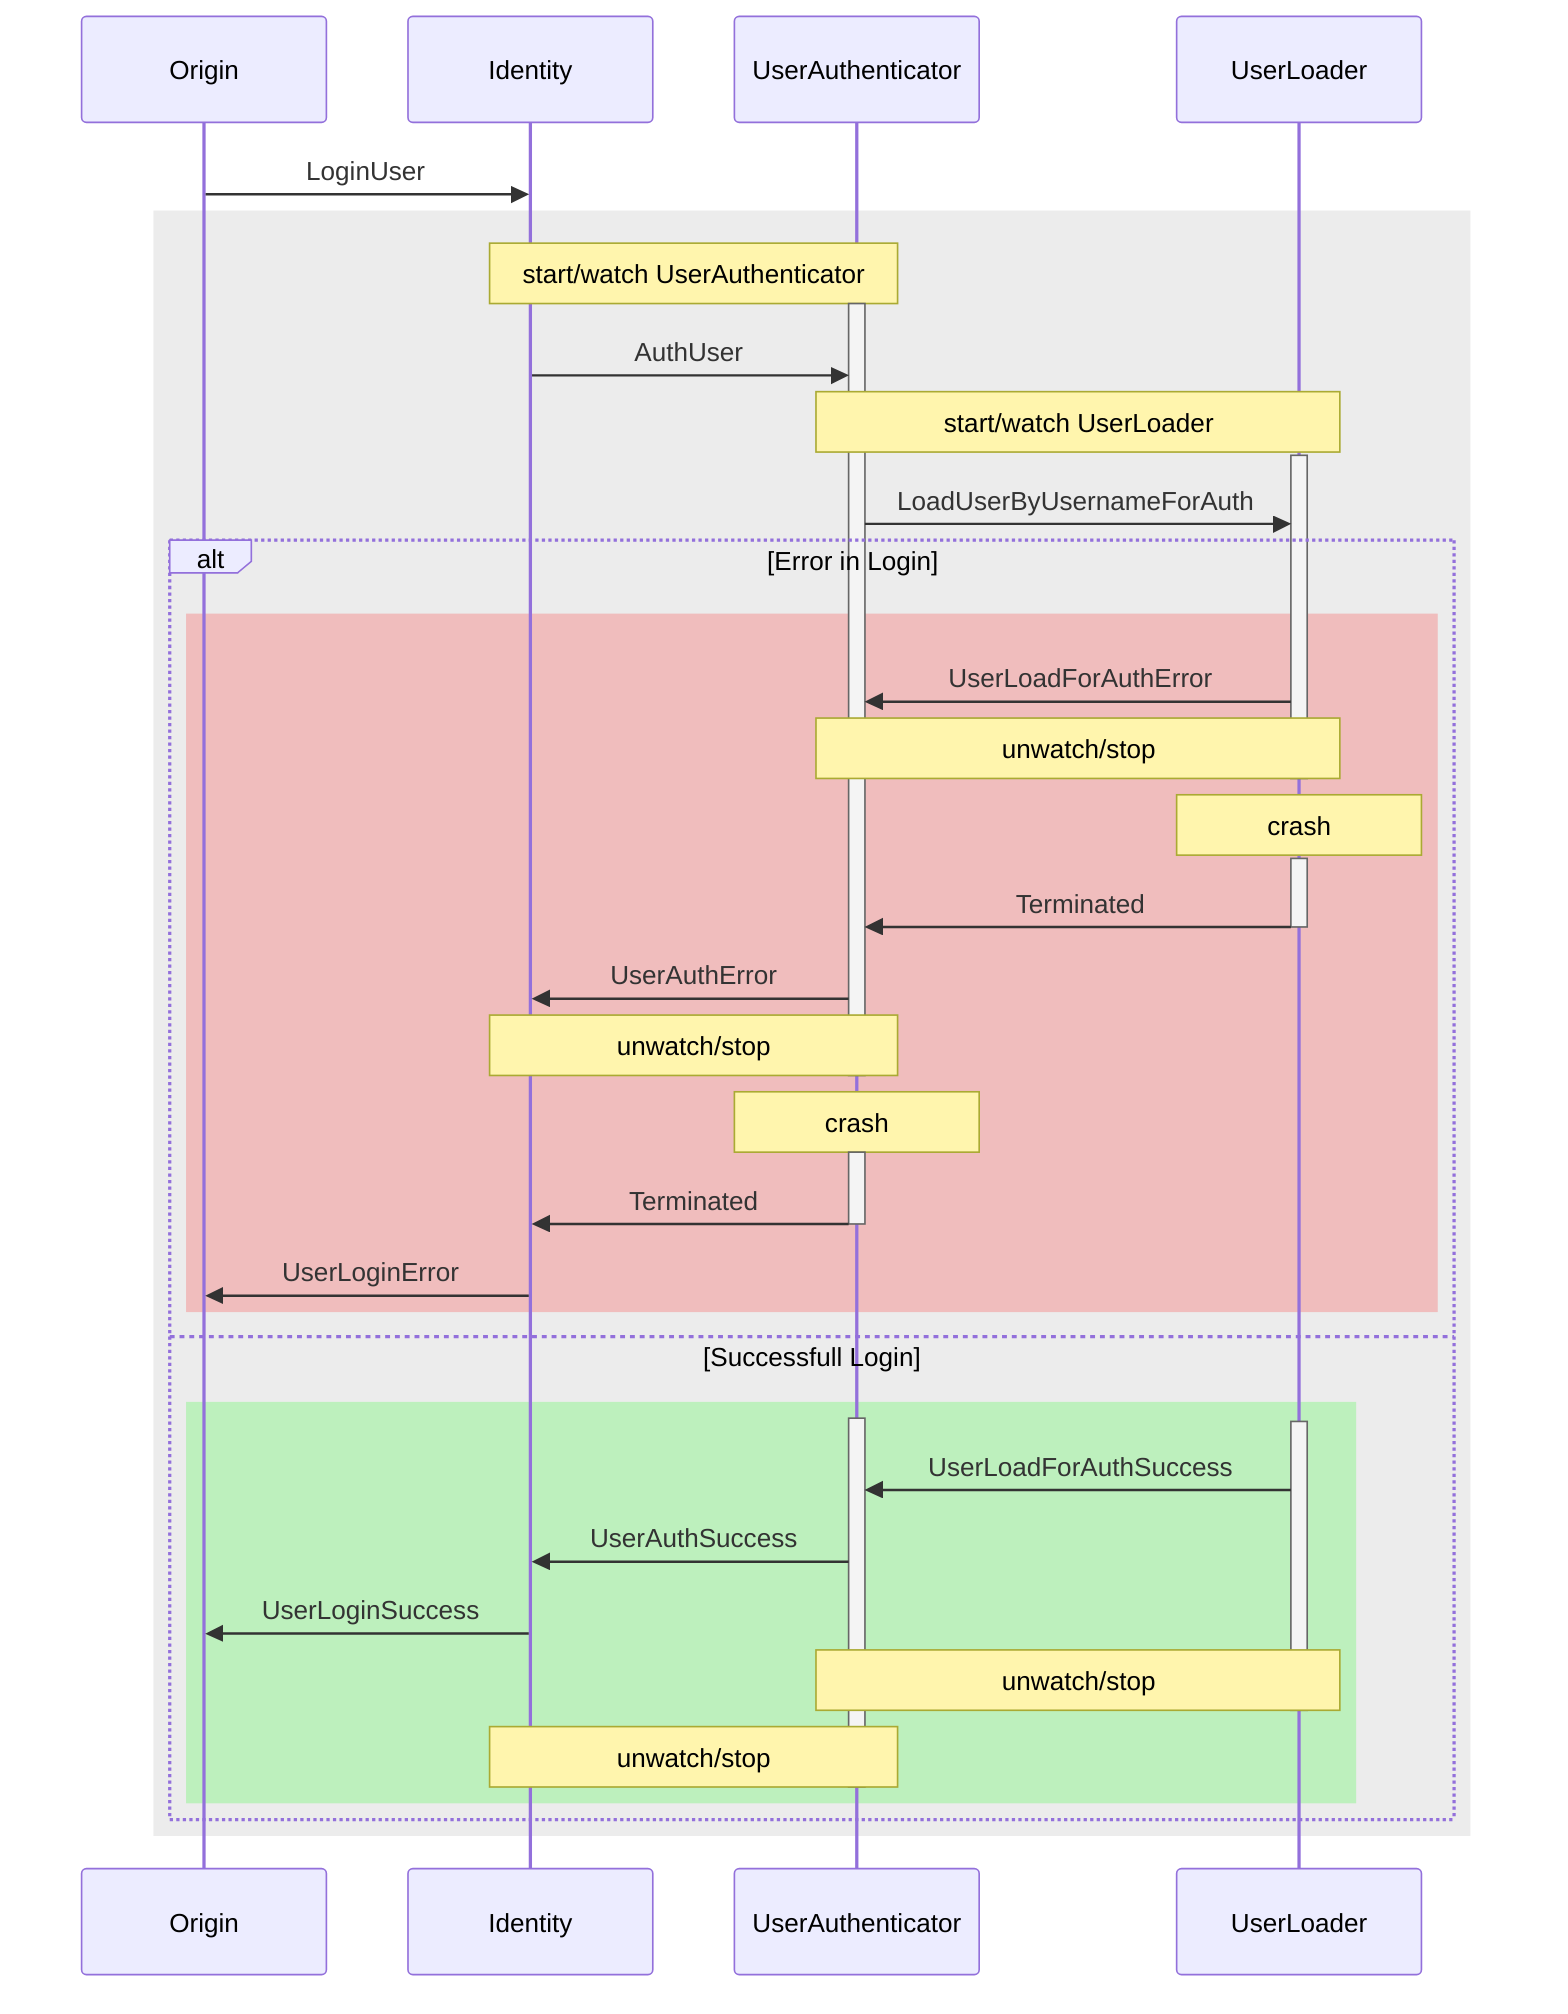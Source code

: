 sequenceDiagram
  participant o as Origin
  participant id as Identity
  participant au as UserAuthenticator
  participant lo as UserLoader

  o->>id:LoginUser
  rect rgba(160, 160, 160, .2)
    Note over id,au:start/watch UserAuthenticator
    activate au
    id->>au:AuthUser
    Note over au,lo:start/watch UserLoader
    activate lo
    au->>lo:LoadUserByUsernameForAuth
    alt Error in Login
      rect rgba(255, 0, 0, .2)
        lo->>au:UserLoadForAuthError
        Note over au,lo:unwatch/stop
        deactivate lo
        Note over lo:crash
        activate lo
        lo->>au:Terminated
        deactivate lo
        au->>id:UserAuthError
        Note over id,au:unwatch/stop
        deactivate au
        Note over au:crash
        activate au
        au->>id:Terminated
        deactivate au
        id->>o:UserLoginError
      end
    else Successfull Login
      rect rgba(0, 255, 0, .2)
        activate au
        activate lo
        lo->>au:UserLoadForAuthSuccess
        au->>id:UserAuthSuccess
        id->>o:UserLoginSuccess
        Note over au,lo:unwatch/stop
        deactivate lo
        Note over id,au:unwatch/stop
        deactivate au
      end
    end
  end